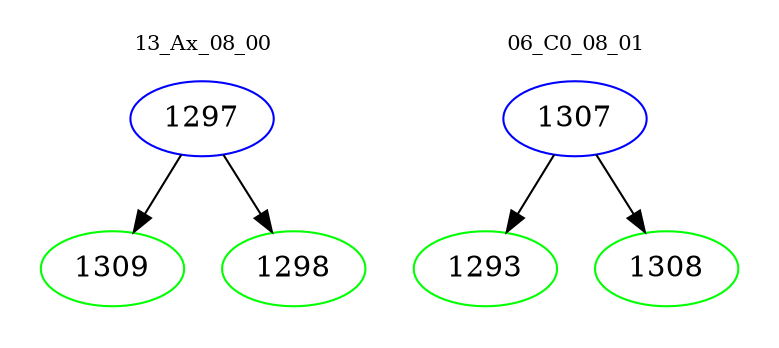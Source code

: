 digraph{
subgraph cluster_0 {
color = white
label = "13_Ax_08_00";
fontsize=10;
T0_1297 [label="1297", color="blue"]
T0_1297 -> T0_1309 [color="black"]
T0_1309 [label="1309", color="green"]
T0_1297 -> T0_1298 [color="black"]
T0_1298 [label="1298", color="green"]
}
subgraph cluster_1 {
color = white
label = "06_C0_08_01";
fontsize=10;
T1_1307 [label="1307", color="blue"]
T1_1307 -> T1_1293 [color="black"]
T1_1293 [label="1293", color="green"]
T1_1307 -> T1_1308 [color="black"]
T1_1308 [label="1308", color="green"]
}
}
